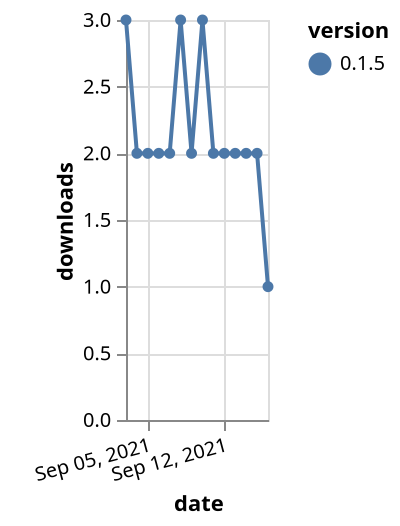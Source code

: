 {"$schema": "https://vega.github.io/schema/vega-lite/v5.json", "description": "A simple bar chart with embedded data.", "data": {"values": [{"date": "2021-09-03", "total": 105, "delta": 3, "version": "0.1.5"}, {"date": "2021-09-04", "total": 107, "delta": 2, "version": "0.1.5"}, {"date": "2021-09-05", "total": 109, "delta": 2, "version": "0.1.5"}, {"date": "2021-09-06", "total": 111, "delta": 2, "version": "0.1.5"}, {"date": "2021-09-07", "total": 113, "delta": 2, "version": "0.1.5"}, {"date": "2021-09-08", "total": 116, "delta": 3, "version": "0.1.5"}, {"date": "2021-09-09", "total": 118, "delta": 2, "version": "0.1.5"}, {"date": "2021-09-10", "total": 121, "delta": 3, "version": "0.1.5"}, {"date": "2021-09-11", "total": 123, "delta": 2, "version": "0.1.5"}, {"date": "2021-09-12", "total": 125, "delta": 2, "version": "0.1.5"}, {"date": "2021-09-13", "total": 127, "delta": 2, "version": "0.1.5"}, {"date": "2021-09-14", "total": 129, "delta": 2, "version": "0.1.5"}, {"date": "2021-09-15", "total": 131, "delta": 2, "version": "0.1.5"}, {"date": "2021-09-16", "total": 132, "delta": 1, "version": "0.1.5"}]}, "width": "container", "mark": {"type": "line", "point": {"filled": true}}, "encoding": {"x": {"field": "date", "type": "temporal", "timeUnit": "yearmonthdate", "title": "date", "axis": {"labelAngle": -15}}, "y": {"field": "delta", "type": "quantitative", "title": "downloads"}, "color": {"field": "version", "type": "nominal"}, "tooltip": {"field": "delta"}}}
